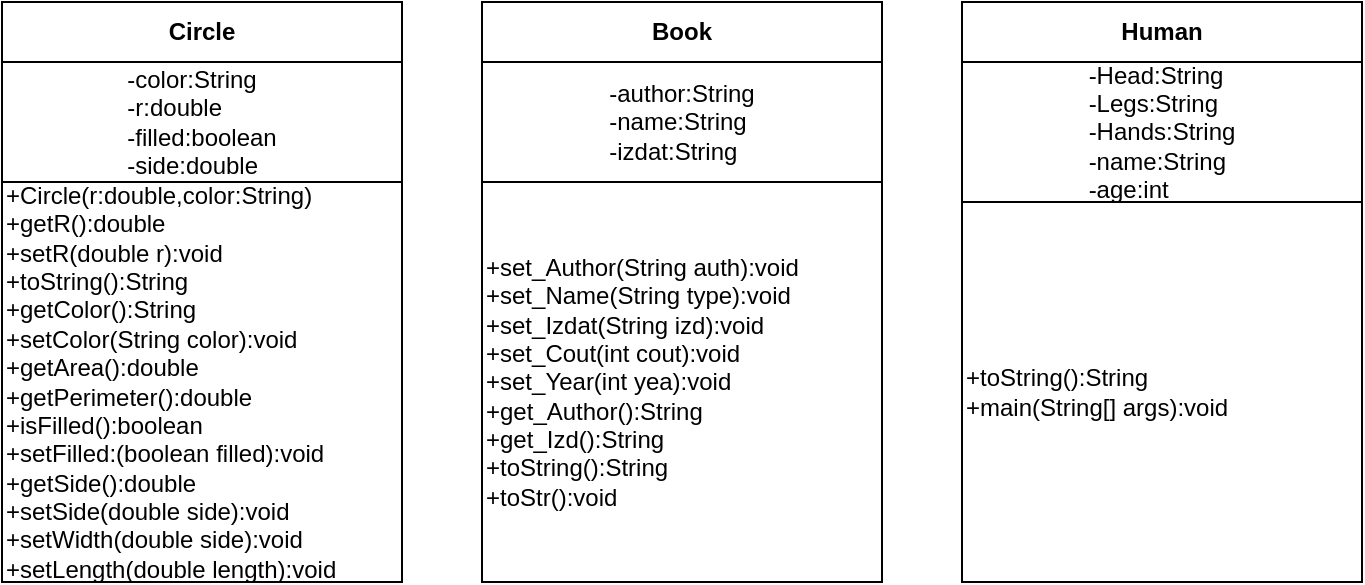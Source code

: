 <mxfile version="13.6.10" type="github">
  <diagram id="G5MTF_MTZjwtfMYEh_IG" name="Page-1">
    <mxGraphModel dx="820" dy="491" grid="1" gridSize="10" guides="1" tooltips="1" connect="1" arrows="1" fold="1" page="1" pageScale="1" pageWidth="827" pageHeight="1169" math="0" shadow="0">
      <root>
        <mxCell id="0" />
        <mxCell id="1" parent="0" />
        <mxCell id="N9FVJymZiPjLQMJ5p_-g-1" value="&lt;b&gt;Сircle&lt;/b&gt;" style="rounded=0;whiteSpace=wrap;html=1;" parent="1" vertex="1">
          <mxGeometry x="80" y="110" width="200" height="30" as="geometry" />
        </mxCell>
        <mxCell id="N9FVJymZiPjLQMJ5p_-g-2" value="&lt;div style=&quot;text-align: left&quot;&gt;&lt;span&gt;-color:String&lt;/span&gt;&lt;/div&gt;&lt;div style=&quot;text-align: left&quot;&gt;&lt;span&gt;-r:double&lt;/span&gt;&lt;/div&gt;&lt;div style=&quot;text-align: left&quot;&gt;&lt;span&gt;-filled:boolean&lt;/span&gt;&lt;/div&gt;&lt;div style=&quot;text-align: left&quot;&gt;&lt;span&gt;-side:double&lt;/span&gt;&lt;/div&gt;" style="rounded=0;whiteSpace=wrap;html=1;" parent="1" vertex="1">
          <mxGeometry x="80" y="140" width="200" height="60" as="geometry" />
        </mxCell>
        <mxCell id="N9FVJymZiPjLQMJ5p_-g-3" value="+Circle(r:double,color:String)&lt;br&gt;+getR():double&lt;br&gt;+setR(double r):void&lt;br&gt;+toString():String&lt;br&gt;+getColor():String&lt;br&gt;+setColor(String color):void&lt;br&gt;+getArea():double&lt;br&gt;+getPerimeter():double&lt;br&gt;+isFilled():boolean&lt;br&gt;+setFilled:(boolean filled):void&lt;br&gt;+getSide():double&lt;br&gt;+setSide(double side):void&lt;br&gt;+setWidth(double side):void&lt;br&gt;+setLength(double length):void" style="rounded=0;whiteSpace=wrap;html=1;align=left;" parent="1" vertex="1">
          <mxGeometry x="80" y="200" width="200" height="200" as="geometry" />
        </mxCell>
        <mxCell id="N9FVJymZiPjLQMJ5p_-g-4" value="&lt;b&gt;Book&lt;/b&gt;" style="rounded=0;whiteSpace=wrap;html=1;" parent="1" vertex="1">
          <mxGeometry x="320" y="110" width="200" height="30" as="geometry" />
        </mxCell>
        <mxCell id="N9FVJymZiPjLQMJ5p_-g-5" value="&lt;div style=&quot;text-align: left&quot;&gt;&lt;span&gt;-author:String&lt;/span&gt;&lt;/div&gt;&lt;div style=&quot;text-align: left&quot;&gt;&lt;span&gt;-name:String&lt;/span&gt;&lt;/div&gt;&lt;div style=&quot;text-align: left&quot;&gt;&lt;span&gt;-izdat:String&lt;/span&gt;&lt;/div&gt;" style="rounded=0;whiteSpace=wrap;html=1;" parent="1" vertex="1">
          <mxGeometry x="320" y="140" width="200" height="60" as="geometry" />
        </mxCell>
        <mxCell id="N9FVJymZiPjLQMJ5p_-g-6" value="+set_Author(String auth):void&lt;br&gt;+set_Name(String type):void&lt;br&gt;+set_Izdat(String izd):void&lt;br&gt;+set_Cout(int cout):void&lt;br&gt;+set_Year(int yea):void&lt;br&gt;+get_Author():String&lt;br&gt;+get_Izd():String&lt;br&gt;+toString():String&lt;br&gt;+toStr():void&lt;br&gt;" style="rounded=0;whiteSpace=wrap;html=1;align=left;" parent="1" vertex="1">
          <mxGeometry x="320" y="200" width="200" height="200" as="geometry" />
        </mxCell>
        <mxCell id="N9FVJymZiPjLQMJ5p_-g-7" value="&lt;b&gt;Human&lt;/b&gt;" style="rounded=0;whiteSpace=wrap;html=1;" parent="1" vertex="1">
          <mxGeometry x="560" y="110" width="200" height="30" as="geometry" />
        </mxCell>
        <mxCell id="N9FVJymZiPjLQMJ5p_-g-8" value="&lt;div style=&quot;text-align: left&quot;&gt;&lt;span&gt;-Head:String&lt;/span&gt;&lt;/div&gt;&lt;div style=&quot;text-align: left&quot;&gt;&lt;span&gt;-Legs:String&lt;/span&gt;&lt;/div&gt;&lt;div style=&quot;text-align: left&quot;&gt;&lt;span&gt;-Hands:String&lt;/span&gt;&lt;/div&gt;&lt;div style=&quot;text-align: left&quot;&gt;&lt;span&gt;-name:String&lt;/span&gt;&lt;/div&gt;&lt;div style=&quot;text-align: left&quot;&gt;&lt;span&gt;-age:int&lt;/span&gt;&lt;/div&gt;" style="rounded=0;whiteSpace=wrap;html=1;" parent="1" vertex="1">
          <mxGeometry x="560" y="140" width="200" height="70" as="geometry" />
        </mxCell>
        <mxCell id="N9FVJymZiPjLQMJ5p_-g-9" value="+toString():String&lt;br&gt;+main(String[] args):void" style="rounded=0;whiteSpace=wrap;html=1;align=left;" parent="1" vertex="1">
          <mxGeometry x="560" y="210" width="200" height="190" as="geometry" />
        </mxCell>
      </root>
    </mxGraphModel>
  </diagram>
</mxfile>
